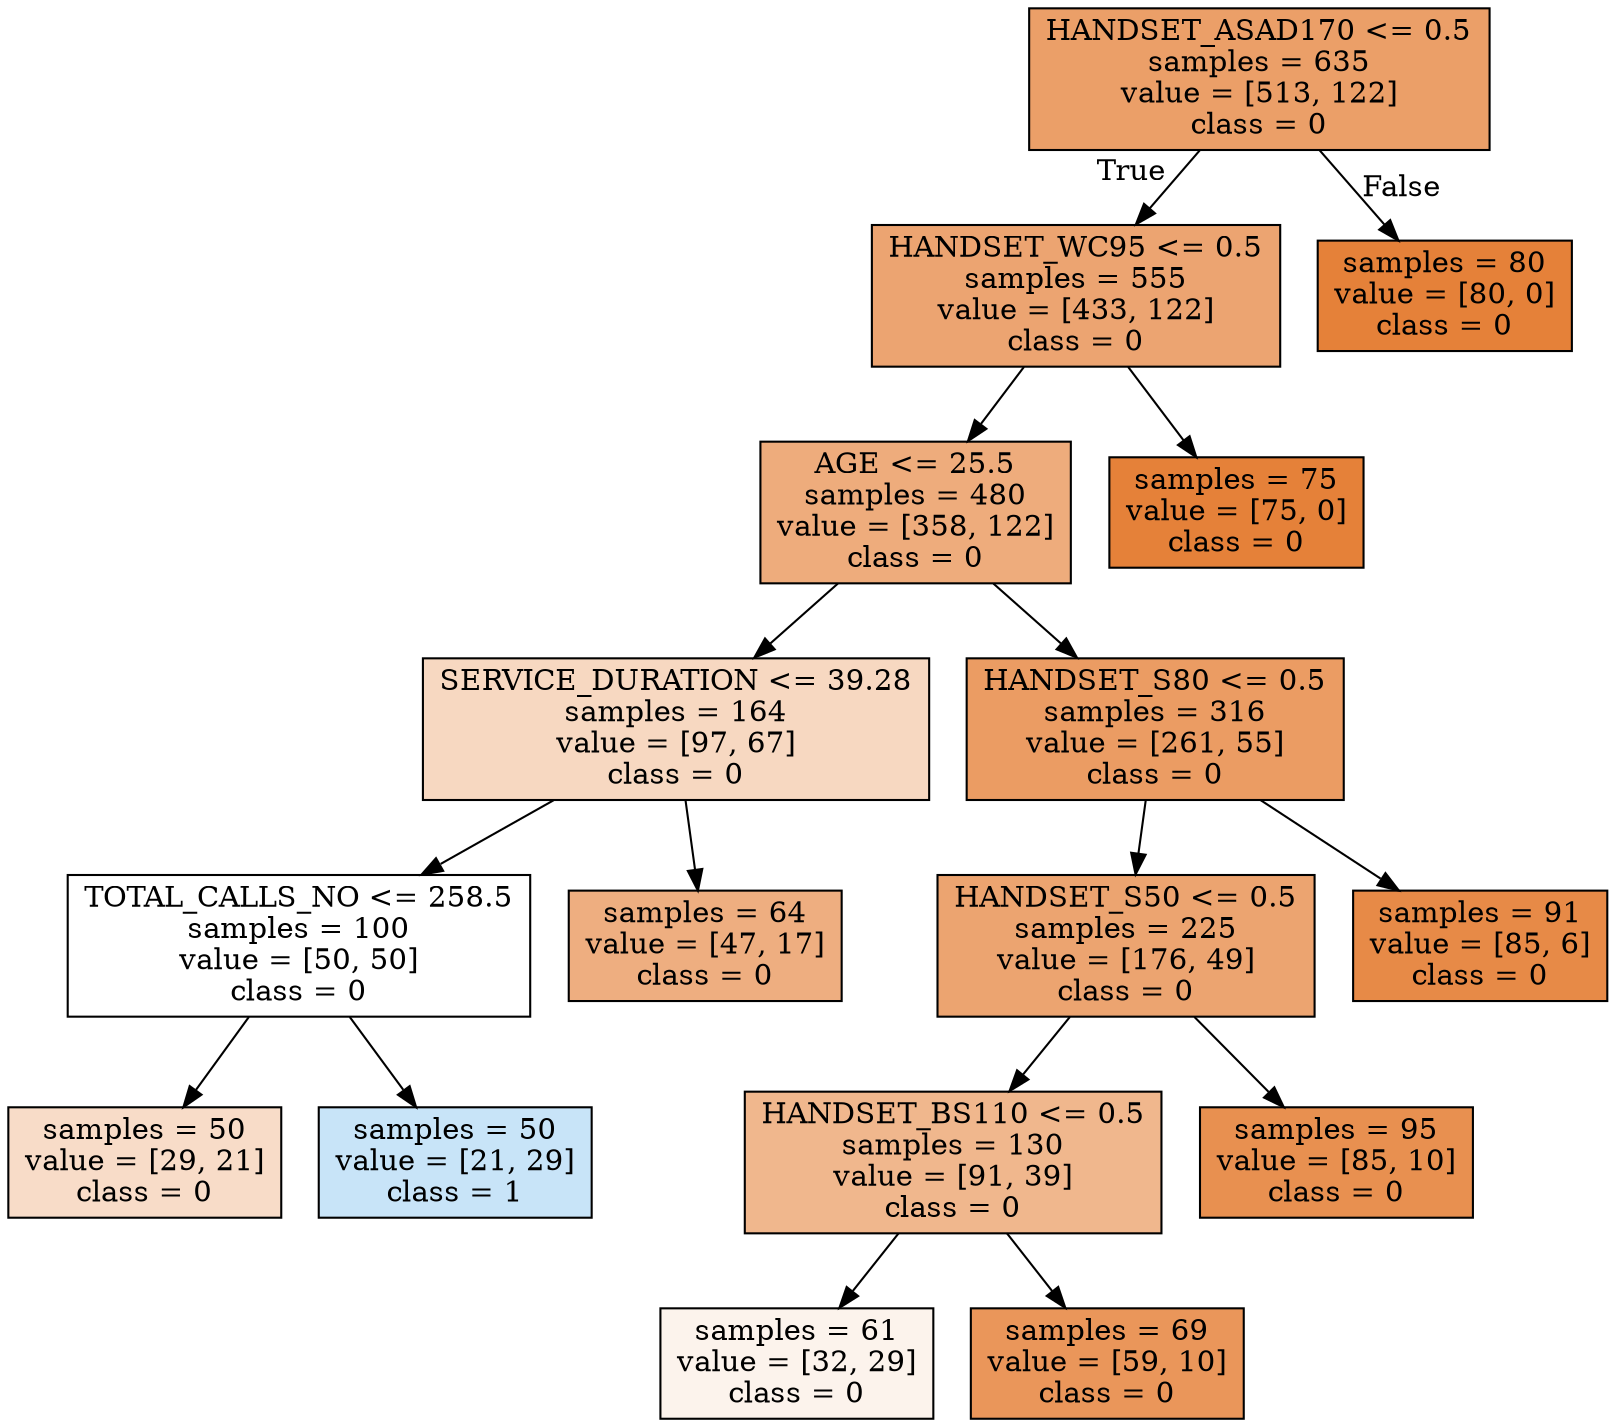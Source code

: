 digraph Tree {
node [shape=box, style="filled", color="black"] ;
0 [label="HANDSET_ASAD170 <= 0.5\nsamples = 635\nvalue = [513, 122]\nclass = 0", fillcolor="#e58139c2"] ;
1 [label="HANDSET_WC95 <= 0.5\nsamples = 555\nvalue = [433, 122]\nclass = 0", fillcolor="#e58139b7"] ;
0 -> 1 [labeldistance=2.5, labelangle=45, headlabel="True"] ;
2 [label="AGE <= 25.5\nsamples = 480\nvalue = [358, 122]\nclass = 0", fillcolor="#e58139a8"] ;
1 -> 2 ;
3 [label="SERVICE_DURATION <= 39.28\nsamples = 164\nvalue = [97, 67]\nclass = 0", fillcolor="#e581394f"] ;
2 -> 3 ;
4 [label="TOTAL_CALLS_NO <= 258.5\nsamples = 100\nvalue = [50, 50]\nclass = 0", fillcolor="#e5813900"] ;
3 -> 4 ;
5 [label="samples = 50\nvalue = [29, 21]\nclass = 0", fillcolor="#e5813946"] ;
4 -> 5 ;
6 [label="samples = 50\nvalue = [21, 29]\nclass = 1", fillcolor="#399de546"] ;
4 -> 6 ;
7 [label="samples = 64\nvalue = [47, 17]\nclass = 0", fillcolor="#e58139a3"] ;
3 -> 7 ;
8 [label="HANDSET_S80 <= 0.5\nsamples = 316\nvalue = [261, 55]\nclass = 0", fillcolor="#e58139c9"] ;
2 -> 8 ;
9 [label="HANDSET_S50 <= 0.5\nsamples = 225\nvalue = [176, 49]\nclass = 0", fillcolor="#e58139b8"] ;
8 -> 9 ;
10 [label="HANDSET_BS110 <= 0.5\nsamples = 130\nvalue = [91, 39]\nclass = 0", fillcolor="#e5813992"] ;
9 -> 10 ;
11 [label="samples = 61\nvalue = [32, 29]\nclass = 0", fillcolor="#e5813918"] ;
10 -> 11 ;
12 [label="samples = 69\nvalue = [59, 10]\nclass = 0", fillcolor="#e58139d4"] ;
10 -> 12 ;
13 [label="samples = 95\nvalue = [85, 10]\nclass = 0", fillcolor="#e58139e1"] ;
9 -> 13 ;
14 [label="samples = 91\nvalue = [85, 6]\nclass = 0", fillcolor="#e58139ed"] ;
8 -> 14 ;
15 [label="samples = 75\nvalue = [75, 0]\nclass = 0", fillcolor="#e58139ff"] ;
1 -> 15 ;
16 [label="samples = 80\nvalue = [80, 0]\nclass = 0", fillcolor="#e58139ff"] ;
0 -> 16 [labeldistance=2.5, labelangle=-45, headlabel="False"] ;
}